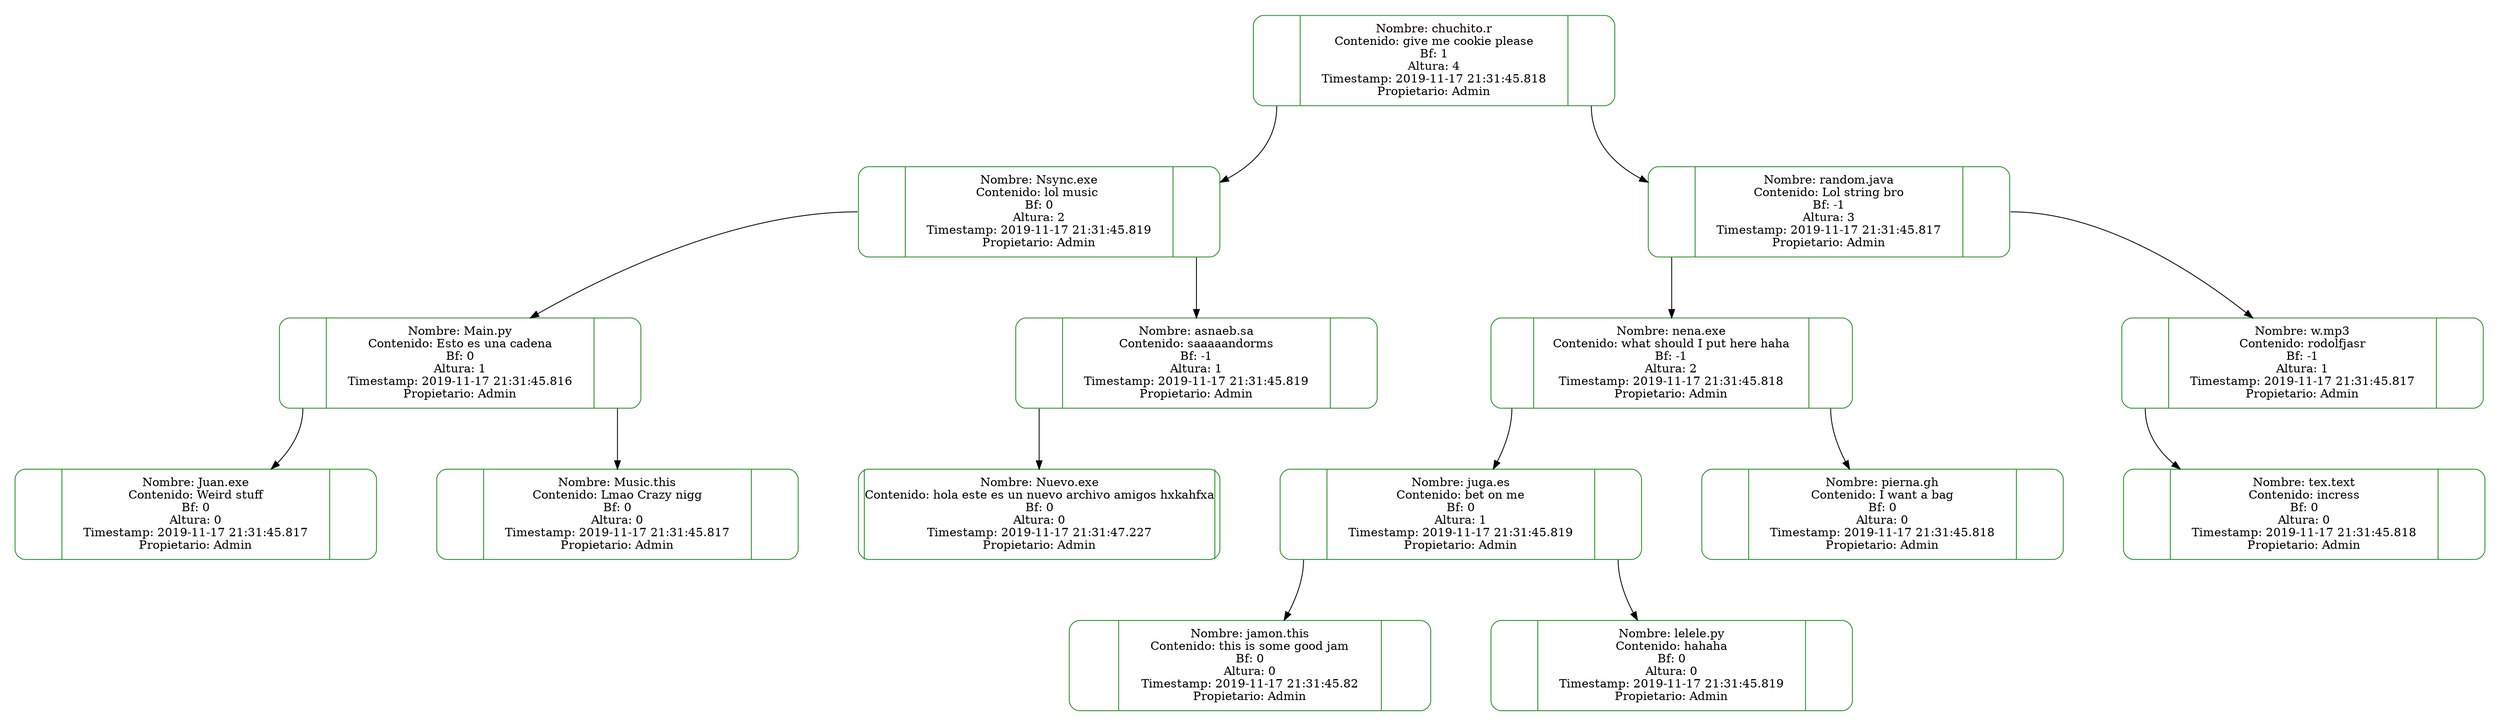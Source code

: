 digraph AVLTree {
    rankdir=TB;
    graph [pad=".25", ranksep="1.0", nodesep="1"];
    node [shape=record, style = rounded, color = forestgreen];
    node [width = 6, height = 1.5, fixedsize="true"];
    //Nodes and links creation
     ndchuchitor[label="<left> | Nombre: chuchito.r\nContenido: give me cookie please\nBf: 1\nAltura: 4\nTimestamp: 2019-11-17 21:31:45.818\nPropietario: Admin | <right>"];
     //Links ndchuchitor
     ndchuchitor:left->ndNsyncexe
     ndchuchitor:right->ndrandomjava
     ndNsyncexe[label="<left> | Nombre: Nsync.exe\nContenido: lol music \nBf: 0\nAltura: 2\nTimestamp: 2019-11-17 21:31:45.819\nPropietario: Admin | <right>"];
     //Links ndNsyncexe
     ndNsyncexe:left->ndMainpy
     ndNsyncexe:right->ndasnaebsa
     ndMainpy[label="<left> | Nombre: Main.py\nContenido: Esto es una cadena\nBf: 0\nAltura: 1\nTimestamp: 2019-11-17 21:31:45.816\nPropietario: Admin | <right>"];
     //Links ndMainpy
     ndMainpy:left->ndJuanexe
     ndMainpy:right->ndMusicthis
     ndJuanexe[label="<left> | Nombre: Juan.exe\nContenido: Weird stuff\nBf: 0\nAltura: 0\nTimestamp: 2019-11-17 21:31:45.817\nPropietario: Admin | <right>"];
     //Links ndJuanexe
     ndMusicthis[label="<left> | Nombre: Music.this\nContenido: Lmao Crazy nigg\nBf: 0\nAltura: 0\nTimestamp: 2019-11-17 21:31:45.817\nPropietario: Admin | <right>"];
     //Links ndMusicthis
     ndasnaebsa[label="<left> | Nombre: asnaeb.sa\nContenido: saaaaandorms\nBf: -1\nAltura: 1\nTimestamp: 2019-11-17 21:31:45.819\nPropietario: Admin | <right>"];
     //Links ndasnaebsa
     ndasnaebsa:left->ndNuevoexe
     ndNuevoexe[label="<left> | Nombre: Nuevo.exe\nContenido: hola este es un nuevo archivo amigos hxkahfxa\nBf: 0\nAltura: 0\nTimestamp: 2019-11-17 21:31:47.227\nPropietario: Admin | <right>"];
     //Links ndNuevoexe
     ndrandomjava[label="<left> | Nombre: random.java\nContenido: Lol string bro\nBf: -1\nAltura: 3\nTimestamp: 2019-11-17 21:31:45.817\nPropietario: Admin | <right>"];
     //Links ndrandomjava
     ndrandomjava:left->ndnenaexe
     ndrandomjava:right->ndwmp3
     ndnenaexe[label="<left> | Nombre: nena.exe\nContenido: what should I put here haha\nBf: -1\nAltura: 2\nTimestamp: 2019-11-17 21:31:45.818\nPropietario: Admin | <right>"];
     //Links ndnenaexe
     ndnenaexe:left->ndjugaes
     ndnenaexe:right->ndpiernagh
     ndjugaes[label="<left> | Nombre: juga.es\nContenido: bet on me\nBf: 0\nAltura: 1\nTimestamp: 2019-11-17 21:31:45.819\nPropietario: Admin | <right>"];
     //Links ndjugaes
     ndjugaes:left->ndjamonthis
     ndjugaes:right->ndlelelepy
     ndjamonthis[label="<left> | Nombre: jamon.this\nContenido: this is some good jam\nBf: 0\nAltura: 0\nTimestamp: 2019-11-17 21:31:45.82\nPropietario: Admin | <right>"];
     //Links ndjamonthis
     ndlelelepy[label="<left> | Nombre: lelele.py\nContenido: hahaha\nBf: 0\nAltura: 0\nTimestamp: 2019-11-17 21:31:45.819\nPropietario: Admin | <right>"];
     //Links ndlelelepy
     ndpiernagh[label="<left> | Nombre: pierna.gh\nContenido: I want a bag\nBf: 0\nAltura: 0\nTimestamp: 2019-11-17 21:31:45.818\nPropietario: Admin | <right>"];
     //Links ndpiernagh
     ndwmp3[label="<left> | Nombre: w.mp3\nContenido: rodolfjasr\nBf: -1\nAltura: 1\nTimestamp: 2019-11-17 21:31:45.817\nPropietario: Admin | <right>"];
     //Links ndwmp3
     ndwmp3:left->ndtextext
     ndtextext[label="<left> | Nombre: tex.text\nContenido: incress\nBf: 0\nAltura: 0\nTimestamp: 2019-11-17 21:31:45.818\nPropietario: Admin | <right>"];
     //Links ndtextext
}